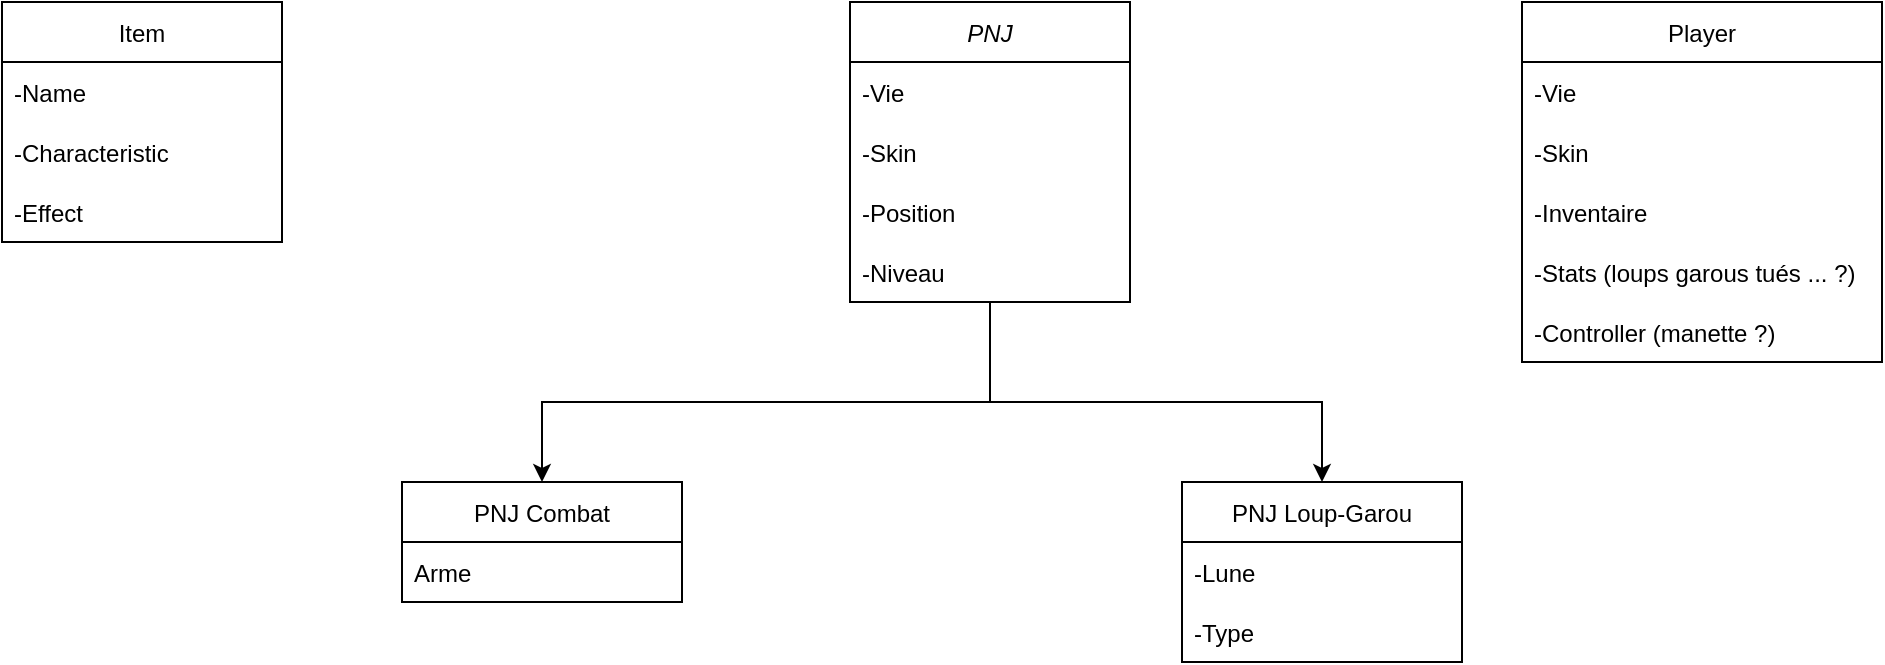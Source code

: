 <mxfile version="16.1.2" type="device"><diagram id="Pnm2Bd6fkNwl7fASPc_U" name="Page-1"><mxGraphModel dx="1596" dy="450" grid="1" gridSize="10" guides="1" tooltips="1" connect="1" arrows="1" fold="1" page="1" pageScale="1" pageWidth="827" pageHeight="1169" math="0" shadow="0"><root><mxCell id="0"/><mxCell id="1" parent="0"/><mxCell id="or7RAMlUMWcf6e0I_Ugn-2" value="PNJ" style="swimlane;fontStyle=2;childLayout=stackLayout;horizontal=1;startSize=30;horizontalStack=0;resizeParent=1;resizeParentMax=0;resizeLast=0;collapsible=1;marginBottom=0;" vertex="1" parent="1"><mxGeometry x="344" y="160" width="140" height="150" as="geometry"/></mxCell><mxCell id="or7RAMlUMWcf6e0I_Ugn-3" value="-Vie" style="text;strokeColor=none;fillColor=none;align=left;verticalAlign=middle;spacingLeft=4;spacingRight=4;overflow=hidden;points=[[0,0.5],[1,0.5]];portConstraint=eastwest;rotatable=0;" vertex="1" parent="or7RAMlUMWcf6e0I_Ugn-2"><mxGeometry y="30" width="140" height="30" as="geometry"/></mxCell><mxCell id="or7RAMlUMWcf6e0I_Ugn-4" value="-Skin" style="text;strokeColor=none;fillColor=none;align=left;verticalAlign=middle;spacingLeft=4;spacingRight=4;overflow=hidden;points=[[0,0.5],[1,0.5]];portConstraint=eastwest;rotatable=0;" vertex="1" parent="or7RAMlUMWcf6e0I_Ugn-2"><mxGeometry y="60" width="140" height="30" as="geometry"/></mxCell><mxCell id="or7RAMlUMWcf6e0I_Ugn-5" value="-Position" style="text;strokeColor=none;fillColor=none;align=left;verticalAlign=middle;spacingLeft=4;spacingRight=4;overflow=hidden;points=[[0,0.5],[1,0.5]];portConstraint=eastwest;rotatable=0;" vertex="1" parent="or7RAMlUMWcf6e0I_Ugn-2"><mxGeometry y="90" width="140" height="30" as="geometry"/></mxCell><mxCell id="or7RAMlUMWcf6e0I_Ugn-6" value="-Niveau" style="text;strokeColor=none;fillColor=none;align=left;verticalAlign=middle;spacingLeft=4;spacingRight=4;overflow=hidden;points=[[0,0.5],[1,0.5]];portConstraint=eastwest;rotatable=0;" vertex="1" parent="or7RAMlUMWcf6e0I_Ugn-2"><mxGeometry y="120" width="140" height="30" as="geometry"/></mxCell><mxCell id="or7RAMlUMWcf6e0I_Ugn-7" value="PNJ Combat" style="swimlane;fontStyle=0;childLayout=stackLayout;horizontal=1;startSize=30;horizontalStack=0;resizeParent=1;resizeParentMax=0;resizeLast=0;collapsible=1;marginBottom=0;" vertex="1" parent="1"><mxGeometry x="120" y="400" width="140" height="60" as="geometry"/></mxCell><mxCell id="or7RAMlUMWcf6e0I_Ugn-8" value="Arme" style="text;strokeColor=none;fillColor=none;align=left;verticalAlign=middle;spacingLeft=4;spacingRight=4;overflow=hidden;points=[[0,0.5],[1,0.5]];portConstraint=eastwest;rotatable=0;" vertex="1" parent="or7RAMlUMWcf6e0I_Ugn-7"><mxGeometry y="30" width="140" height="30" as="geometry"/></mxCell><mxCell id="or7RAMlUMWcf6e0I_Ugn-11" value="PNJ Loup-Garou" style="swimlane;fontStyle=0;childLayout=stackLayout;horizontal=1;startSize=30;horizontalStack=0;resizeParent=1;resizeParentMax=0;resizeLast=0;collapsible=1;marginBottom=0;" vertex="1" parent="1"><mxGeometry x="510" y="400" width="140" height="90" as="geometry"/></mxCell><mxCell id="or7RAMlUMWcf6e0I_Ugn-12" value="-Lune" style="text;strokeColor=none;fillColor=none;align=left;verticalAlign=middle;spacingLeft=4;spacingRight=4;overflow=hidden;points=[[0,0.5],[1,0.5]];portConstraint=eastwest;rotatable=0;" vertex="1" parent="or7RAMlUMWcf6e0I_Ugn-11"><mxGeometry y="30" width="140" height="30" as="geometry"/></mxCell><mxCell id="or7RAMlUMWcf6e0I_Ugn-13" value="-Type" style="text;strokeColor=none;fillColor=none;align=left;verticalAlign=middle;spacingLeft=4;spacingRight=4;overflow=hidden;points=[[0,0.5],[1,0.5]];portConstraint=eastwest;rotatable=0;" vertex="1" parent="or7RAMlUMWcf6e0I_Ugn-11"><mxGeometry y="60" width="140" height="30" as="geometry"/></mxCell><mxCell id="or7RAMlUMWcf6e0I_Ugn-15" value="" style="endArrow=classic;html=1;rounded=0;" edge="1" parent="1" source="or7RAMlUMWcf6e0I_Ugn-6" target="or7RAMlUMWcf6e0I_Ugn-11"><mxGeometry width="50" height="50" relative="1" as="geometry"><mxPoint x="410" y="480" as="sourcePoint"/><mxPoint x="460" y="430" as="targetPoint"/><Array as="points"><mxPoint x="414" y="360"/><mxPoint x="580" y="360"/></Array></mxGeometry></mxCell><mxCell id="or7RAMlUMWcf6e0I_Ugn-17" value="" style="endArrow=classic;html=1;rounded=0;" edge="1" parent="1" source="or7RAMlUMWcf6e0I_Ugn-2" target="or7RAMlUMWcf6e0I_Ugn-7"><mxGeometry width="50" height="50" relative="1" as="geometry"><mxPoint x="410" y="480" as="sourcePoint"/><mxPoint x="460" y="430" as="targetPoint"/><Array as="points"><mxPoint x="414" y="360"/><mxPoint x="190" y="360"/></Array></mxGeometry></mxCell><mxCell id="or7RAMlUMWcf6e0I_Ugn-18" value="Player" style="swimlane;fontStyle=0;childLayout=stackLayout;horizontal=1;startSize=30;horizontalStack=0;resizeParent=1;resizeParentMax=0;resizeLast=0;collapsible=1;marginBottom=0;" vertex="1" parent="1"><mxGeometry x="680" y="160" width="180" height="180" as="geometry"/></mxCell><mxCell id="or7RAMlUMWcf6e0I_Ugn-19" value="-Vie" style="text;strokeColor=none;fillColor=none;align=left;verticalAlign=middle;spacingLeft=4;spacingRight=4;overflow=hidden;points=[[0,0.5],[1,0.5]];portConstraint=eastwest;rotatable=0;" vertex="1" parent="or7RAMlUMWcf6e0I_Ugn-18"><mxGeometry y="30" width="180" height="30" as="geometry"/></mxCell><mxCell id="or7RAMlUMWcf6e0I_Ugn-20" value="-Skin" style="text;strokeColor=none;fillColor=none;align=left;verticalAlign=middle;spacingLeft=4;spacingRight=4;overflow=hidden;points=[[0,0.5],[1,0.5]];portConstraint=eastwest;rotatable=0;" vertex="1" parent="or7RAMlUMWcf6e0I_Ugn-18"><mxGeometry y="60" width="180" height="30" as="geometry"/></mxCell><mxCell id="or7RAMlUMWcf6e0I_Ugn-22" value="-Inventaire " style="text;strokeColor=none;fillColor=none;align=left;verticalAlign=middle;spacingLeft=4;spacingRight=4;overflow=hidden;points=[[0,0.5],[1,0.5]];portConstraint=eastwest;rotatable=0;" vertex="1" parent="or7RAMlUMWcf6e0I_Ugn-18"><mxGeometry y="90" width="180" height="30" as="geometry"/></mxCell><mxCell id="or7RAMlUMWcf6e0I_Ugn-23" value="-Stats (loups garous tués ... ?)" style="text;strokeColor=none;fillColor=none;align=left;verticalAlign=middle;spacingLeft=4;spacingRight=4;overflow=hidden;points=[[0,0.5],[1,0.5]];portConstraint=eastwest;rotatable=0;" vertex="1" parent="or7RAMlUMWcf6e0I_Ugn-18"><mxGeometry y="120" width="180" height="30" as="geometry"/></mxCell><mxCell id="or7RAMlUMWcf6e0I_Ugn-21" value="-Controller (manette ?)" style="text;strokeColor=none;fillColor=none;align=left;verticalAlign=middle;spacingLeft=4;spacingRight=4;overflow=hidden;points=[[0,0.5],[1,0.5]];portConstraint=eastwest;rotatable=0;" vertex="1" parent="or7RAMlUMWcf6e0I_Ugn-18"><mxGeometry y="150" width="180" height="30" as="geometry"/></mxCell><mxCell id="or7RAMlUMWcf6e0I_Ugn-24" value="Item" style="swimlane;fontStyle=0;childLayout=stackLayout;horizontal=1;startSize=30;horizontalStack=0;resizeParent=1;resizeParentMax=0;resizeLast=0;collapsible=1;marginBottom=0;" vertex="1" parent="1"><mxGeometry x="-80" y="160" width="140" height="120" as="geometry"/></mxCell><mxCell id="or7RAMlUMWcf6e0I_Ugn-25" value="-Name" style="text;strokeColor=none;fillColor=none;align=left;verticalAlign=middle;spacingLeft=4;spacingRight=4;overflow=hidden;points=[[0,0.5],[1,0.5]];portConstraint=eastwest;rotatable=0;" vertex="1" parent="or7RAMlUMWcf6e0I_Ugn-24"><mxGeometry y="30" width="140" height="30" as="geometry"/></mxCell><mxCell id="or7RAMlUMWcf6e0I_Ugn-26" value="-Characteristic" style="text;strokeColor=none;fillColor=none;align=left;verticalAlign=middle;spacingLeft=4;spacingRight=4;overflow=hidden;points=[[0,0.5],[1,0.5]];portConstraint=eastwest;rotatable=0;" vertex="1" parent="or7RAMlUMWcf6e0I_Ugn-24"><mxGeometry y="60" width="140" height="30" as="geometry"/></mxCell><mxCell id="or7RAMlUMWcf6e0I_Ugn-27" value="-Effect" style="text;strokeColor=none;fillColor=none;align=left;verticalAlign=middle;spacingLeft=4;spacingRight=4;overflow=hidden;points=[[0,0.5],[1,0.5]];portConstraint=eastwest;rotatable=0;" vertex="1" parent="or7RAMlUMWcf6e0I_Ugn-24"><mxGeometry y="90" width="140" height="30" as="geometry"/></mxCell></root></mxGraphModel></diagram></mxfile>